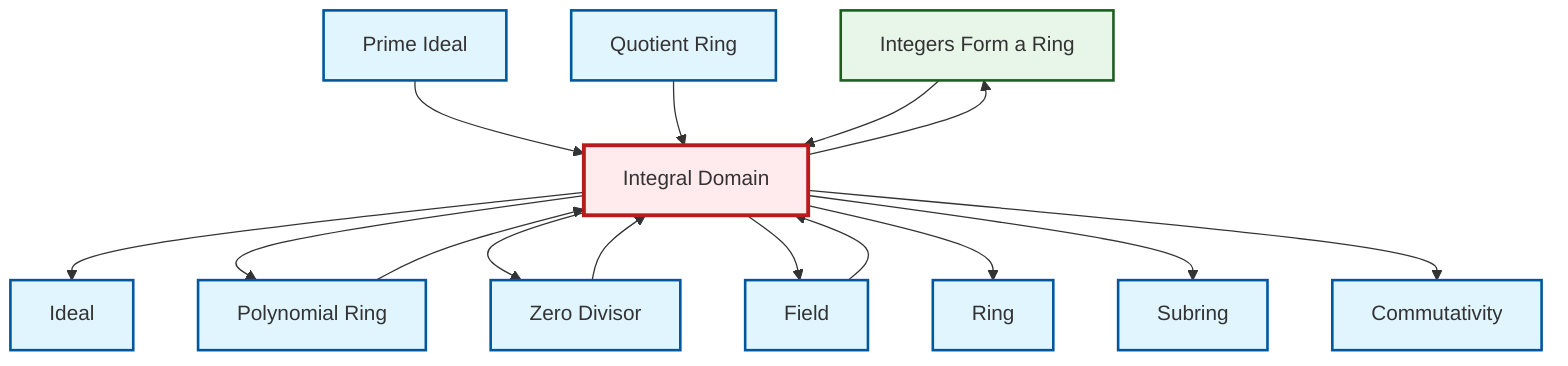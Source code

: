 graph TD
    classDef definition fill:#e1f5fe,stroke:#01579b,stroke-width:2px
    classDef theorem fill:#f3e5f5,stroke:#4a148c,stroke-width:2px
    classDef axiom fill:#fff3e0,stroke:#e65100,stroke-width:2px
    classDef example fill:#e8f5e9,stroke:#1b5e20,stroke-width:2px
    classDef current fill:#ffebee,stroke:#b71c1c,stroke-width:3px
    def-subring["Subring"]:::definition
    def-commutativity["Commutativity"]:::definition
    def-ring["Ring"]:::definition
    ex-integers-ring["Integers Form a Ring"]:::example
    def-polynomial-ring["Polynomial Ring"]:::definition
    def-field["Field"]:::definition
    def-ideal["Ideal"]:::definition
    def-zero-divisor["Zero Divisor"]:::definition
    def-integral-domain["Integral Domain"]:::definition
    def-prime-ideal["Prime Ideal"]:::definition
    def-quotient-ring["Quotient Ring"]:::definition
    def-polynomial-ring --> def-integral-domain
    def-integral-domain --> def-ideal
    def-integral-domain --> def-polynomial-ring
    def-integral-domain --> def-zero-divisor
    def-integral-domain --> ex-integers-ring
    def-integral-domain --> def-field
    def-integral-domain --> def-ring
    def-integral-domain --> def-subring
    def-zero-divisor --> def-integral-domain
    def-prime-ideal --> def-integral-domain
    def-integral-domain --> def-commutativity
    def-quotient-ring --> def-integral-domain
    def-field --> def-integral-domain
    ex-integers-ring --> def-integral-domain
    class def-integral-domain current
